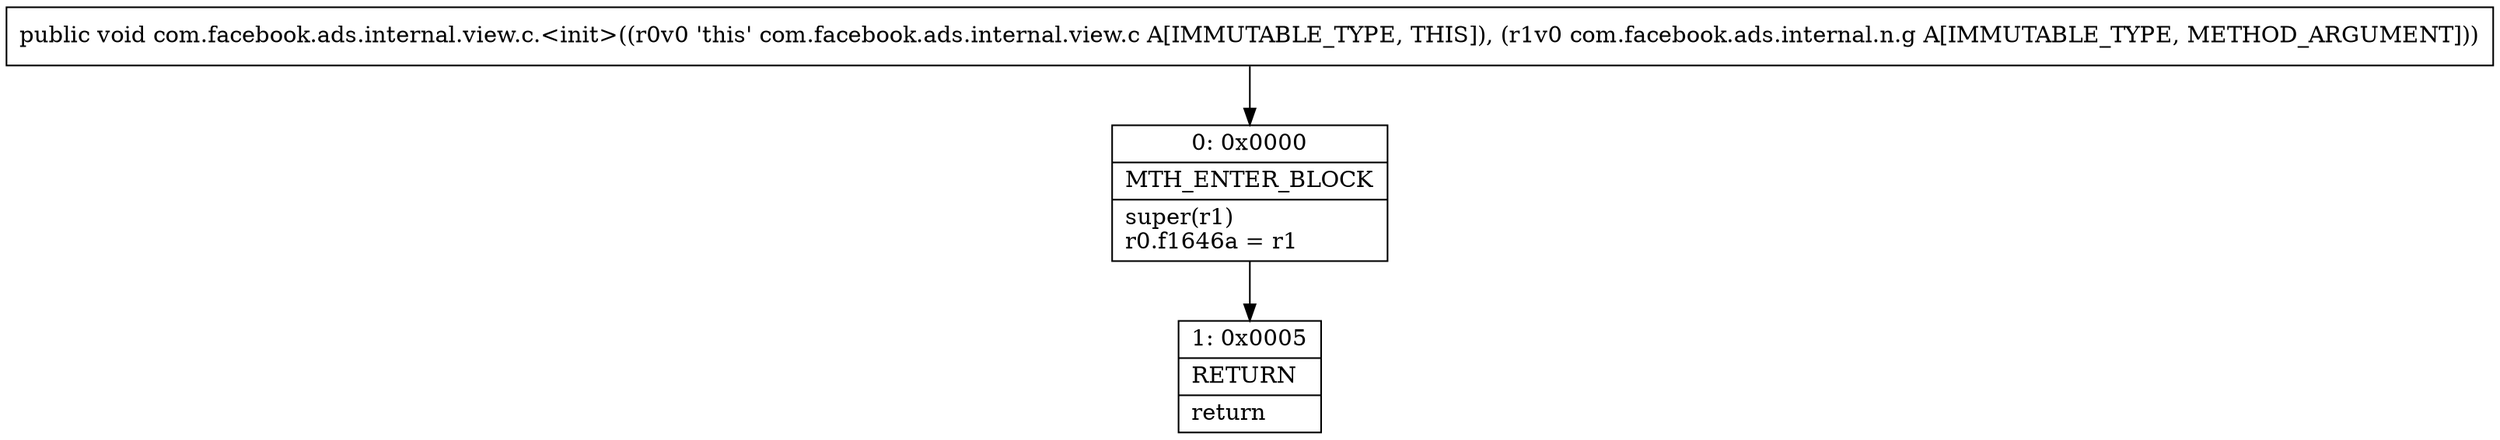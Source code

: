 digraph "CFG forcom.facebook.ads.internal.view.c.\<init\>(Lcom\/facebook\/ads\/internal\/n\/g;)V" {
Node_0 [shape=record,label="{0\:\ 0x0000|MTH_ENTER_BLOCK\l|super(r1)\lr0.f1646a = r1\l}"];
Node_1 [shape=record,label="{1\:\ 0x0005|RETURN\l|return\l}"];
MethodNode[shape=record,label="{public void com.facebook.ads.internal.view.c.\<init\>((r0v0 'this' com.facebook.ads.internal.view.c A[IMMUTABLE_TYPE, THIS]), (r1v0 com.facebook.ads.internal.n.g A[IMMUTABLE_TYPE, METHOD_ARGUMENT])) }"];
MethodNode -> Node_0;
Node_0 -> Node_1;
}

